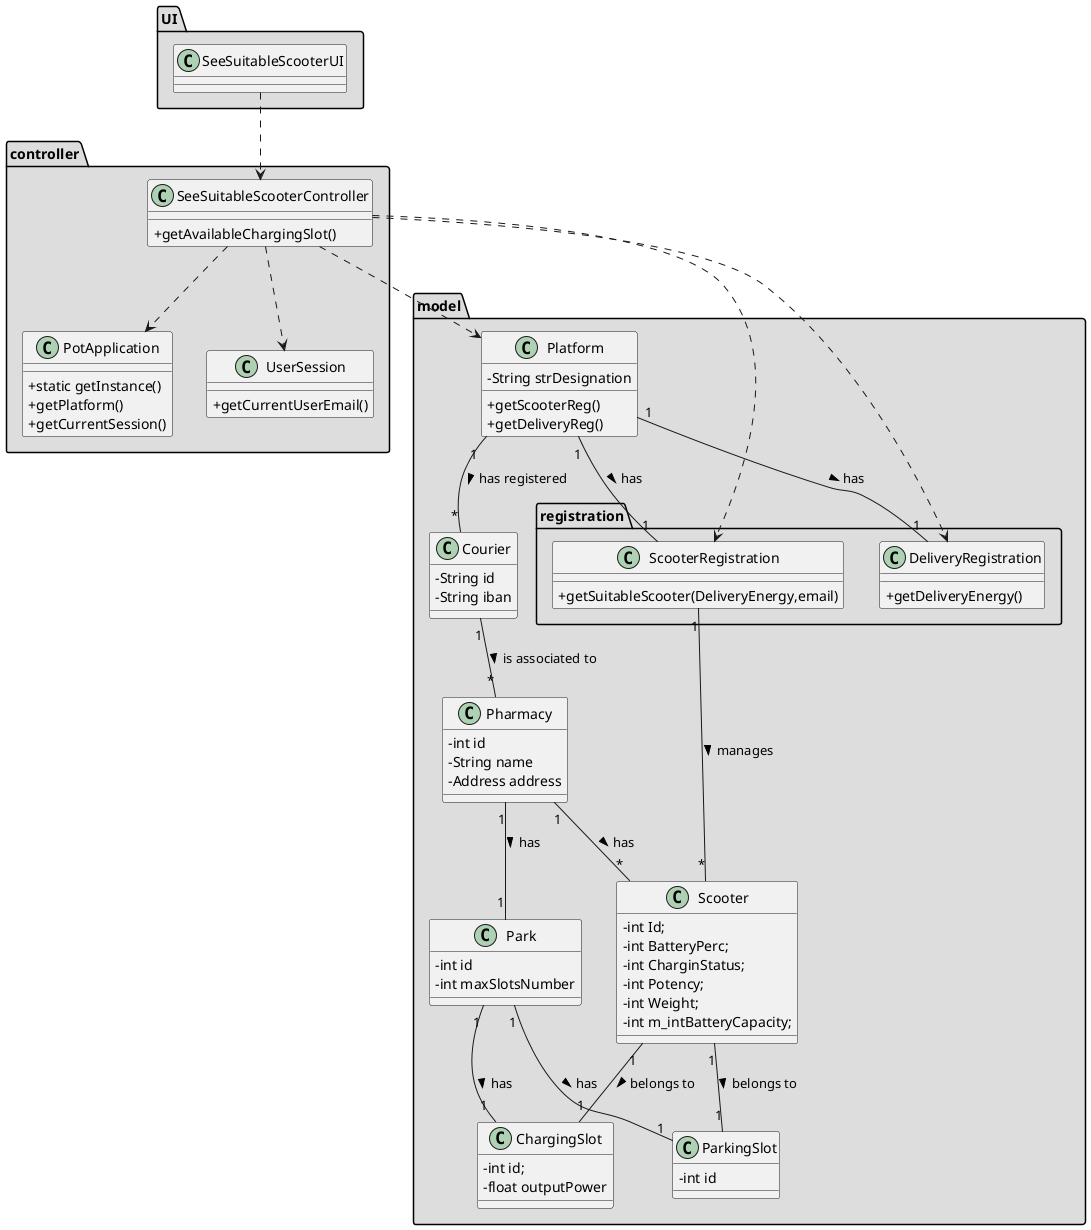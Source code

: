 @startuml
skinparam classAttributeIconSize 0


package "UI" #DDDDDD{
class SeeSuitableScooterUI {
    
}
}
package "controller" #DDDDDD{
class SeeSuitableScooterController {
    
  +getAvailableChargingSlot()
}
class PotApplication
{
  +static getInstance()
  +getPlatform()
  +getCurrentSession()
}

class UserSession
{
  +getCurrentUserEmail()
}
}
package "model" #DDDDDD{
class Platform {
  -String strDesignation
  +getScooterReg()
  +getDeliveryReg()
}

class Pharmacy{
-int id
-String name
-Address address
}

class Park{
-int id
-int maxSlotsNumber
}

class ChargingSlot{
-int id;
-float outputPower
}

class ParkingSlot{
-int id
}

class Courier {
      -String id
      -String iban
}

class Scooter {
-int Id;
-int BatteryPerc;
-int CharginStatus;
-int Potency;
-int Weight;
-int m_intBatteryCapacity;
}

package "registration" #DDDDDD{
class ScooterRegistration {

  +getSuitableScooter(DeliveryEnergy,email)

}
class DeliveryRegistration {
  +getDeliveryEnergy()
}
}
}


Platform "1" -- "1" DeliveryRegistration: has >
Platform "1" -- "1" ScooterRegistration: has >

Platform "1" -- "*" Courier : has registered >
Courier "1" -- "*" Pharmacy : is associated to >
Pharmacy "1" -- "1" Park : has >
Pharmacy "1" -- "*" Scooter : has >
Park "1" -- "1" ChargingSlot : has >
Park "1" -- "1" ParkingSlot : has >
Scooter "1" -- "1" ChargingSlot : belongs to >
Scooter "1" -- "1" ParkingSlot : belongs to >


SeeSuitableScooterUI ..> SeeSuitableScooterController

SeeSuitableScooterController ..> Platform
SeeSuitableScooterController ..> ScooterRegistration
SeeSuitableScooterController ..> DeliveryRegistration
SeeSuitableScooterController ..> PotApplication
SeeSuitableScooterController ..> UserSession

ScooterRegistration "1" -- "*" Scooter : manages >


@enduml


